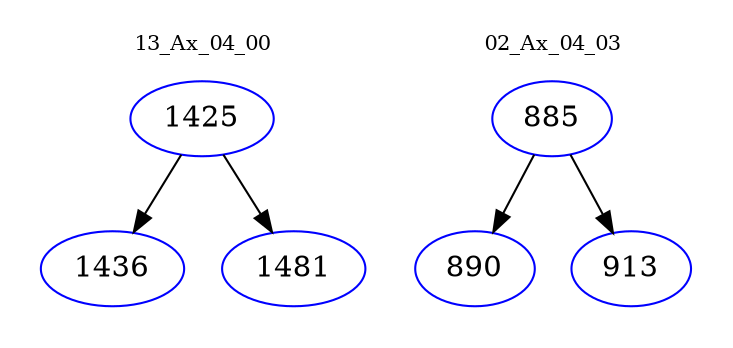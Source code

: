 digraph{
subgraph cluster_0 {
color = white
label = "13_Ax_04_00";
fontsize=10;
T0_1425 [label="1425", color="blue"]
T0_1425 -> T0_1436 [color="black"]
T0_1436 [label="1436", color="blue"]
T0_1425 -> T0_1481 [color="black"]
T0_1481 [label="1481", color="blue"]
}
subgraph cluster_1 {
color = white
label = "02_Ax_04_03";
fontsize=10;
T1_885 [label="885", color="blue"]
T1_885 -> T1_890 [color="black"]
T1_890 [label="890", color="blue"]
T1_885 -> T1_913 [color="black"]
T1_913 [label="913", color="blue"]
}
}
